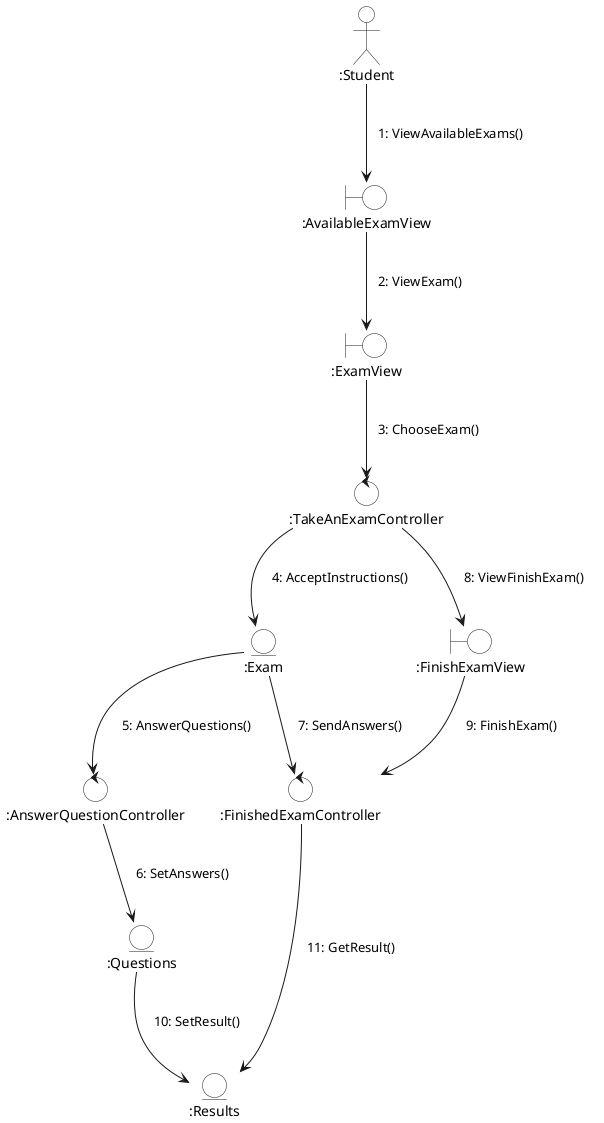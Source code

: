 @startuml DiagramaColaboracionPresentarExamen
skinparam EntityBackgroundColor white
skinparam BoundaryBackgroundColor white
skinparam ControlBackgroundColor white
skinparam ActorBackgroundColor white
skinparam noteBackgroundColor transparent
skinparam noteBorderColor transparent
hide members
top to bottom direction

actor ":Student" as estudiante

control ":TakeAnExamController" as presentar
control ":FinishedExamController" as Finalizado
control ":AnswerQuestionController" as Crespuestas
entity ":Exam" as Examen
Entity ":Questions" as Pregunta
Entity ":Results" as Resultado
boundary ":AvailableExamView" as VerExamen
boundary ":ExamView" as Ver
boundary ":FinishExamView" as Finalizar

estudiante --> VerExamen
note on link
    1: ViewAvailableExams()
end note

VerExamen --> Ver
note on link
    2: ViewExam()
end note

Ver --> presentar
note on link
    3: ChooseExam()
end note

presentar --> Examen
note on link
    4: AcceptInstructions()
end note

Examen --> Crespuestas
note on link
    5: AnswerQuestions()
end note

Crespuestas --> Pregunta
note on link
    6: SetAnswers()
end note

Examen --> Finalizado
note on link
    7: SendAnswers()
end note

presentar --> Finalizar
note on link
    8: ViewFinishExam()
end note

Finalizar --> Finalizado
note on link
    9: FinishExam()
end note

Pregunta --> Resultado
note on link
    10: SetResult()
end note

Finalizado --> Resultado
note on link
    11: GetResult()
end note